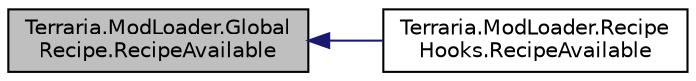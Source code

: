 digraph "Terraria.ModLoader.GlobalRecipe.RecipeAvailable"
{
  edge [fontname="Helvetica",fontsize="10",labelfontname="Helvetica",labelfontsize="10"];
  node [fontname="Helvetica",fontsize="10",shape=record];
  rankdir="LR";
  Node7 [label="Terraria.ModLoader.Global\lRecipe.RecipeAvailable",height=0.2,width=0.4,color="black", fillcolor="grey75", style="filled", fontcolor="black"];
  Node7 -> Node8 [dir="back",color="midnightblue",fontsize="10",style="solid",fontname="Helvetica"];
  Node8 [label="Terraria.ModLoader.Recipe\lHooks.RecipeAvailable",height=0.2,width=0.4,color="black", fillcolor="white", style="filled",URL="$class_terraria_1_1_mod_loader_1_1_recipe_hooks.html#ab9f1ed645419af945440ca71f26aca5b",tooltip="Returns whether or not the conditions are met for this recipe to be available for the player to use..."];
}
